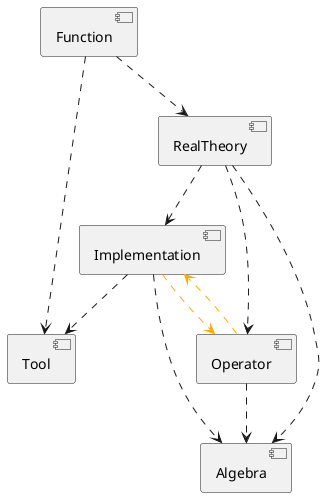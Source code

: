 @startuml packages

component Tool

component Algebra

component Operator
Operator ..> Algebra

component Implementation
Implementation ..> Algebra
Implementation ..> Operator #ffaa00
' see Shift
Operator ..> Implementation #ffaa00
' see PosRational
Implementation ..> Tool

component RealTheory
RealTheory ..> Algebra
RealTheory ..> Operator
RealTheory ..> Implementation

component Function
Function ..> RealTheory
Function ..> Tool

@enduml
